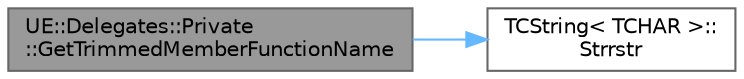 digraph "UE::Delegates::Private::GetTrimmedMemberFunctionName"
{
 // INTERACTIVE_SVG=YES
 // LATEX_PDF_SIZE
  bgcolor="transparent";
  edge [fontname=Helvetica,fontsize=10,labelfontname=Helvetica,labelfontsize=10];
  node [fontname=Helvetica,fontsize=10,shape=box,height=0.2,width=0.4];
  rankdir="LR";
  Node1 [id="Node000001",label="UE::Delegates::Private\l::GetTrimmedMemberFunctionName",height=0.2,width=0.4,color="gray40", fillcolor="grey60", style="filled", fontcolor="black",tooltip="Returns the root function name from a string representing a member function pointer."];
  Node1 -> Node2 [id="edge1_Node000001_Node000002",color="steelblue1",style="solid",tooltip=" "];
  Node2 [id="Node000002",label="TCString\< TCHAR \>::\lStrrstr",height=0.2,width=0.4,color="grey40", fillcolor="white", style="filled",URL="$df/d74/structTCString.html#a606caa35faef83721ade365ccbb02832",tooltip=" "];
}
